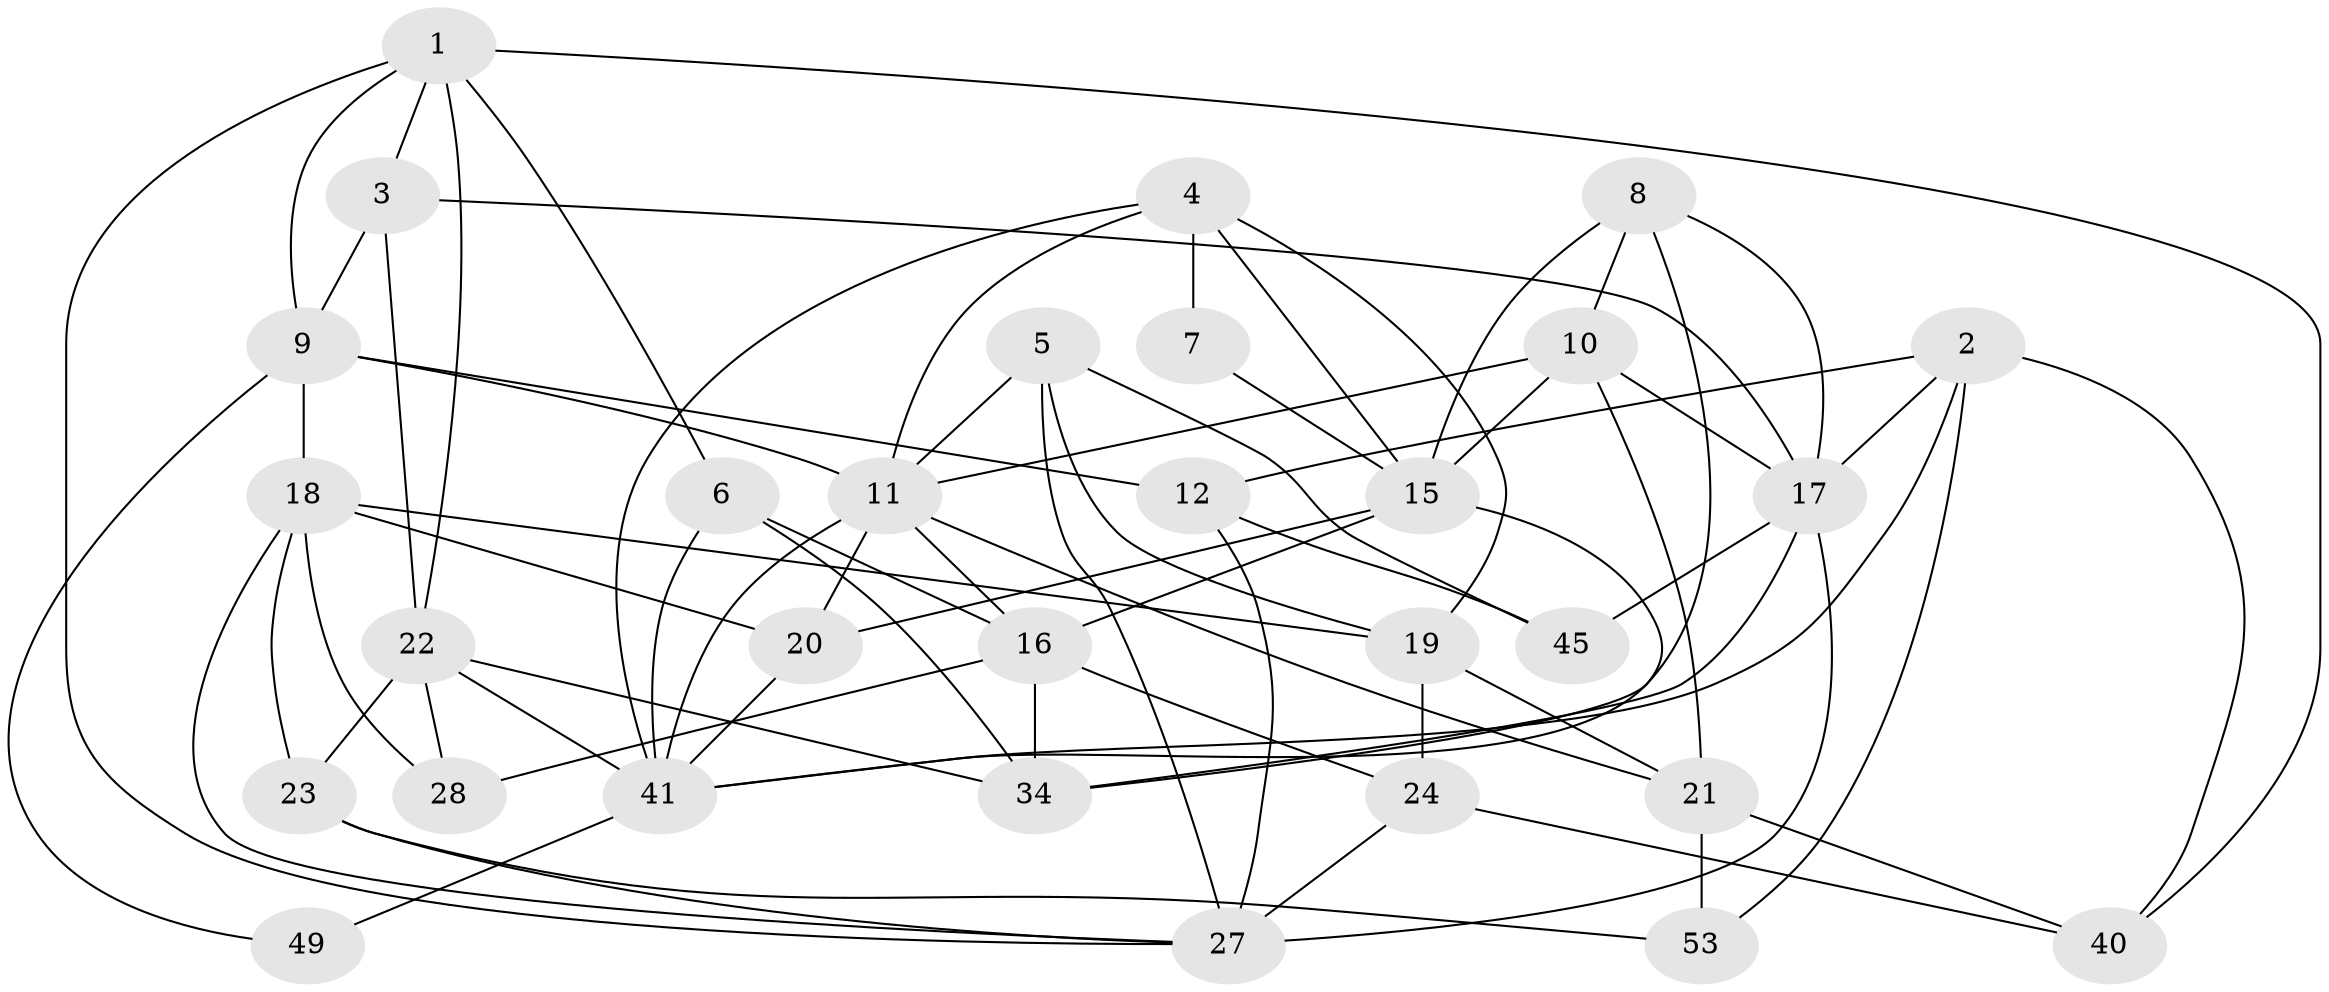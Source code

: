 // Generated by graph-tools (version 1.1) at 2025/24/03/03/25 07:24:02]
// undirected, 30 vertices, 73 edges
graph export_dot {
graph [start="1"]
  node [color=gray90,style=filled];
  1 [super="+35"];
  2 [super="+37"];
  3 [super="+14"];
  4 [super="+32"];
  5 [super="+43"];
  6 [super="+51"];
  7 [super="+47"];
  8 [super="+33"];
  9 [super="+25"];
  10;
  11 [super="+13"];
  12 [super="+52"];
  15 [super="+50"];
  16 [super="+30"];
  17 [super="+39"];
  18 [super="+26"];
  19 [super="+36"];
  20 [super="+54"];
  21 [super="+48"];
  22 [super="+29"];
  23;
  24 [super="+38"];
  27 [super="+31"];
  28 [super="+44"];
  34;
  40 [super="+46"];
  41 [super="+42"];
  45;
  49;
  53;
  1 -- 9;
  1 -- 3;
  1 -- 22;
  1 -- 27;
  1 -- 6;
  1 -- 40;
  2 -- 53;
  2 -- 17;
  2 -- 40;
  2 -- 41;
  2 -- 12;
  3 -- 9;
  3 -- 17;
  3 -- 22;
  4 -- 15;
  4 -- 7;
  4 -- 19;
  4 -- 41;
  4 -- 11;
  5 -- 45;
  5 -- 19 [weight=2];
  5 -- 27;
  5 -- 11;
  6 -- 41;
  6 -- 16;
  6 -- 34;
  7 -- 15;
  8 -- 41 [weight=2];
  8 -- 17;
  8 -- 15 [weight=2];
  8 -- 10;
  9 -- 49;
  9 -- 12;
  9 -- 11;
  9 -- 18;
  10 -- 17 [weight=2];
  10 -- 21;
  10 -- 15;
  10 -- 11;
  11 -- 41;
  11 -- 16 [weight=2];
  11 -- 21;
  11 -- 20;
  12 -- 27;
  12 -- 45;
  15 -- 20;
  15 -- 16;
  15 -- 34;
  16 -- 24;
  16 -- 34;
  16 -- 28;
  17 -- 27;
  17 -- 34;
  17 -- 45;
  18 -- 28 [weight=2];
  18 -- 20;
  18 -- 27;
  18 -- 23;
  18 -- 19;
  19 -- 21;
  19 -- 24;
  20 -- 41;
  21 -- 53;
  21 -- 40;
  22 -- 41 [weight=2];
  22 -- 28;
  22 -- 34;
  22 -- 23;
  23 -- 53;
  23 -- 27;
  24 -- 40;
  24 -- 27;
  41 -- 49;
}
